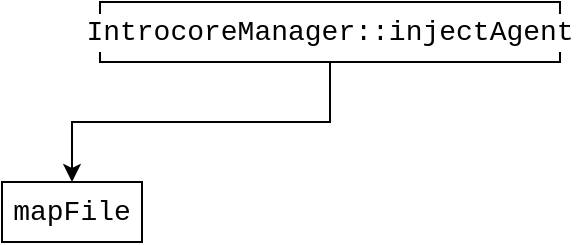 <mxfile version="16.6.1" type="github">
  <diagram id="F_U6pM1qq8SpCUaOEMC0" name="Page-1">
    <mxGraphModel dx="1209" dy="634" grid="1" gridSize="10" guides="1" tooltips="1" connect="1" arrows="1" fold="1" page="1" pageScale="1" pageWidth="827" pageHeight="1169" math="0" shadow="0">
      <root>
        <mxCell id="0" />
        <mxCell id="1" parent="0" />
        <mxCell id="gUDkAE20RX9uTa4XjMVf-42" style="edgeStyle=orthogonalEdgeStyle;rounded=0;orthogonalLoop=1;jettySize=auto;html=1;exitX=0.5;exitY=1;exitDx=0;exitDy=0;entryX=0.5;entryY=0;entryDx=0;entryDy=0;fontColor=#000000;" edge="1" parent="1" source="gUDkAE20RX9uTa4XjMVf-40" target="gUDkAE20RX9uTa4XjMVf-41">
          <mxGeometry relative="1" as="geometry" />
        </mxCell>
        <mxCell id="gUDkAE20RX9uTa4XjMVf-40" value="&lt;div style=&quot;font-family: &amp;#34;consolas&amp;#34; , &amp;#34;courier new&amp;#34; , monospace ; font-size: 14px ; line-height: 19px&quot;&gt;&lt;span style=&quot;background-color: rgb(255 , 255 , 255)&quot;&gt;IntrocoreManager::injectAgent&lt;/span&gt;&lt;/div&gt;" style="rounded=0;whiteSpace=wrap;html=1;shadow=0;labelBackgroundColor=#FFFFFF;fontColor=#000000;" vertex="1" parent="1">
          <mxGeometry x="299" y="40" width="230" height="30" as="geometry" />
        </mxCell>
        <mxCell id="gUDkAE20RX9uTa4XjMVf-41" value="&lt;div style=&quot;font-family: &amp;#34;consolas&amp;#34; , &amp;#34;courier new&amp;#34; , monospace ; font-size: 14px ; line-height: 19px&quot;&gt;&lt;span style=&quot;background-color: rgb(255 , 255 , 255)&quot;&gt;mapFile&lt;/span&gt;&lt;/div&gt;" style="rounded=0;whiteSpace=wrap;html=1;shadow=0;labelBackgroundColor=#FFFFFF;fontColor=#000000;" vertex="1" parent="1">
          <mxGeometry x="250" y="130" width="70" height="30" as="geometry" />
        </mxCell>
      </root>
    </mxGraphModel>
  </diagram>
</mxfile>
